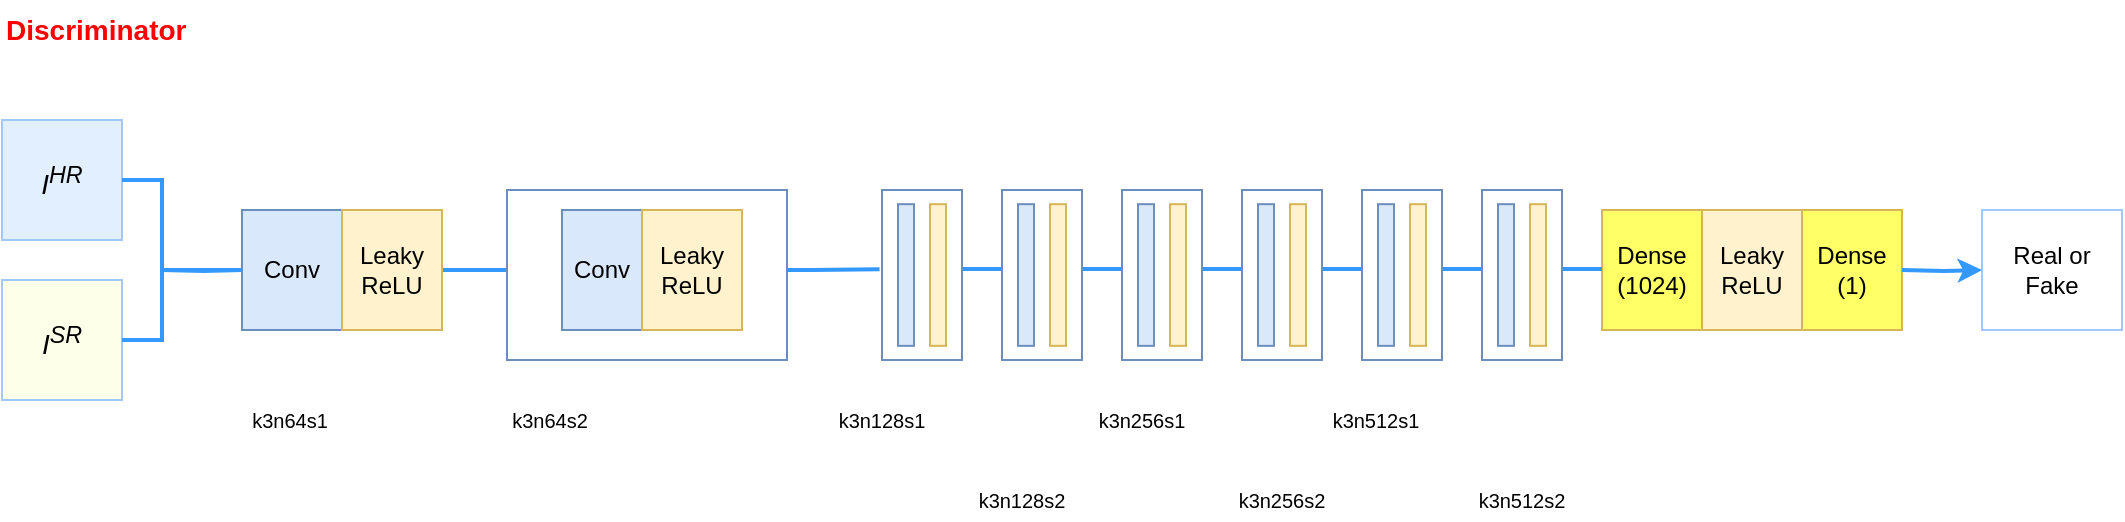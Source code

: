 <mxfile version="26.2.14">
  <diagram name="第 1 页" id="zd6RHvnpCG602YXMuTFv">
    <mxGraphModel dx="1816" dy="1106" grid="1" gridSize="10" guides="1" tooltips="1" connect="1" arrows="1" fold="1" page="1" pageScale="1" pageWidth="827" pageHeight="1169" math="0" shadow="0">
      <root>
        <mxCell id="0" />
        <mxCell id="1" parent="0" />
        <mxCell id="ZQzBsFarwEVN76N8cBqX-27" style="edgeStyle=orthogonalEdgeStyle;rounded=0;orthogonalLoop=1;jettySize=auto;html=1;endArrow=none;endFill=1;strokeColor=#3399FF;strokeWidth=2;startFill=0;" edge="1" parent="1" source="ZQzBsFarwEVN76N8cBqX-7" target="ZQzBsFarwEVN76N8cBqX-9">
          <mxGeometry relative="1" as="geometry" />
        </mxCell>
        <mxCell id="ZQzBsFarwEVN76N8cBqX-1" style="edgeStyle=orthogonalEdgeStyle;rounded=0;orthogonalLoop=1;jettySize=auto;html=1;endArrow=none;endFill=1;strokeColor=#3399FF;strokeWidth=2;startFill=0;entryX=-0.031;entryY=0.466;entryDx=0;entryDy=0;entryPerimeter=0;" edge="1" parent="1" source="ZQzBsFarwEVN76N8cBqX-11" target="ZQzBsFarwEVN76N8cBqX-31">
          <mxGeometry relative="1" as="geometry">
            <mxPoint x="392.5" y="385" as="targetPoint" />
          </mxGeometry>
        </mxCell>
        <mxCell id="ZQzBsFarwEVN76N8cBqX-2" value="" style="rounded=0;whiteSpace=wrap;html=1;fillColor=#FFFFFF;strokeColor=#6c8ebf;" vertex="1" parent="1">
          <mxGeometry x="242.5" y="345" width="140" height="85" as="geometry" />
        </mxCell>
        <mxCell id="ZQzBsFarwEVN76N8cBqX-3" value="Discriminator" style="text;html=1;strokeColor=none;fillColor=none;align=left;verticalAlign=middle;whiteSpace=wrap;rounded=0;fontSize=14;fontColor=#FF0000;fontStyle=1" vertex="1" parent="1">
          <mxGeometry x="-10" y="250" width="120" height="30" as="geometry" />
        </mxCell>
        <mxCell id="ZQzBsFarwEVN76N8cBqX-4" value="&lt;i&gt;I&lt;sup&gt;HR&lt;/sup&gt;&lt;/i&gt;" style="shape=rectangle;whiteSpace=wrap;html=1;strokeColor=#a1c7ff;fillColor=#e1efff;fontSize=14;verticalAlign=middle;align=center;" vertex="1" parent="1">
          <mxGeometry x="-10" y="310" width="60" height="60" as="geometry" />
        </mxCell>
        <mxCell id="ZQzBsFarwEVN76N8cBqX-5" value="&lt;i&gt;I&lt;sup&gt;SR&lt;/sup&gt;&lt;/i&gt;" style="shape=rectangle;whiteSpace=wrap;html=1;strokeColor=#a1c7ff;fillColor=#FEFFE8;fontSize=14;verticalAlign=middle;align=center;" vertex="1" parent="1">
          <mxGeometry x="-10" y="390" width="60" height="60" as="geometry" />
        </mxCell>
        <mxCell id="ZQzBsFarwEVN76N8cBqX-6" value="Conv" style="rounded=0;whiteSpace=wrap;html=1;fillColor=#dae8fc;strokeColor=#6c8ebf;align=center;verticalAlign=middle;" vertex="1" parent="1">
          <mxGeometry x="110" y="355" width="50" height="60" as="geometry" />
        </mxCell>
        <mxCell id="ZQzBsFarwEVN76N8cBqX-7" value="Leaky ReLU" style="rounded=0;whiteSpace=wrap;html=1;fillColor=#fff2cc;strokeColor=#d6b656;align=center;verticalAlign=middle;" vertex="1" parent="1">
          <mxGeometry x="160" y="355" width="50" height="60" as="geometry" />
        </mxCell>
        <mxCell id="ZQzBsFarwEVN76N8cBqX-8" value="k3n64s1" style="text;html=1;strokeColor=none;fillColor=none;align=center;verticalAlign=middle;whiteSpace=wrap;rounded=0;fontSize=10;" vertex="1" parent="1">
          <mxGeometry x="84" y="450" width="100" height="20" as="geometry" />
        </mxCell>
        <mxCell id="ZQzBsFarwEVN76N8cBqX-9" value="Conv" style="rounded=0;whiteSpace=wrap;html=1;fillColor=#dae8fc;strokeColor=#6c8ebf;align=center;verticalAlign=middle;" vertex="1" parent="1">
          <mxGeometry x="270" y="355" width="40" height="60" as="geometry" />
        </mxCell>
        <mxCell id="ZQzBsFarwEVN76N8cBqX-11" value="Leaky ReLU" style="rounded=0;whiteSpace=wrap;html=1;fillColor=#fff2cc;strokeColor=#d6b656;align=center;verticalAlign=middle;" vertex="1" parent="1">
          <mxGeometry x="310" y="355" width="50" height="60" as="geometry" />
        </mxCell>
        <mxCell id="ZQzBsFarwEVN76N8cBqX-12" value="k3n64s2" style="text;html=1;strokeColor=none;fillColor=none;align=center;verticalAlign=middle;whiteSpace=wrap;rounded=0;fontSize=10;" vertex="1" parent="1">
          <mxGeometry x="204" y="450" width="120" height="20" as="geometry" />
        </mxCell>
        <mxCell id="ZQzBsFarwEVN76N8cBqX-13" value="k3n128s1" style="text;html=1;strokeColor=none;fillColor=none;align=center;verticalAlign=middle;whiteSpace=wrap;rounded=0;fontSize=10;" vertex="1" parent="1">
          <mxGeometry x="370" y="450" width="120" height="20" as="geometry" />
        </mxCell>
        <mxCell id="ZQzBsFarwEVN76N8cBqX-14" value="k3n128s2" style="text;html=1;strokeColor=none;fillColor=none;align=center;verticalAlign=middle;whiteSpace=wrap;rounded=0;fontSize=10;" vertex="1" parent="1">
          <mxGeometry x="440" y="490" width="120" height="20" as="geometry" />
        </mxCell>
        <mxCell id="ZQzBsFarwEVN76N8cBqX-15" value="k3n256s1" style="text;html=1;strokeColor=none;fillColor=none;align=center;verticalAlign=middle;whiteSpace=wrap;rounded=0;fontSize=10;" vertex="1" parent="1">
          <mxGeometry x="500" y="450" width="120" height="20" as="geometry" />
        </mxCell>
        <mxCell id="ZQzBsFarwEVN76N8cBqX-16" value="k3n256s2" style="text;html=1;strokeColor=none;fillColor=none;align=center;verticalAlign=middle;whiteSpace=wrap;rounded=0;fontSize=10;" vertex="1" parent="1">
          <mxGeometry x="570" y="490" width="120" height="20" as="geometry" />
        </mxCell>
        <mxCell id="ZQzBsFarwEVN76N8cBqX-17" value="k3n512s1" style="text;html=1;strokeColor=none;fillColor=none;align=center;verticalAlign=middle;whiteSpace=wrap;rounded=0;fontSize=10;" vertex="1" parent="1">
          <mxGeometry x="617" y="450" width="120" height="20" as="geometry" />
        </mxCell>
        <mxCell id="ZQzBsFarwEVN76N8cBqX-18" value="k3n512s2" style="text;html=1;strokeColor=none;fillColor=none;align=center;verticalAlign=middle;whiteSpace=wrap;rounded=0;fontSize=10;" vertex="1" parent="1">
          <mxGeometry x="690" y="490" width="120" height="20" as="geometry" />
        </mxCell>
        <mxCell id="ZQzBsFarwEVN76N8cBqX-19" value="Dense (1024)" style="rounded=0;whiteSpace=wrap;html=1;fillColor=#FFFF66;strokeColor=#d6b656;align=center;verticalAlign=middle;" vertex="1" parent="1">
          <mxGeometry x="790" y="355" width="50" height="60" as="geometry" />
        </mxCell>
        <mxCell id="ZQzBsFarwEVN76N8cBqX-20" value="Leaky ReLU" style="rounded=0;whiteSpace=wrap;html=1;fillColor=#fff2cc;strokeColor=#d6b656;align=center;verticalAlign=middle;" vertex="1" parent="1">
          <mxGeometry x="840" y="355.0" width="50" height="60" as="geometry" />
        </mxCell>
        <mxCell id="ZQzBsFarwEVN76N8cBqX-21" value="Dense (1)" style="rounded=0;whiteSpace=wrap;html=1;fillColor=#FFFF66;strokeColor=#d6b656;align=center;verticalAlign=middle;" vertex="1" parent="1">
          <mxGeometry x="890" y="355.0" width="50" height="60" as="geometry" />
        </mxCell>
        <mxCell id="ZQzBsFarwEVN76N8cBqX-23" value="Real or Fake" style="shape=rectangle;whiteSpace=wrap;html=1;strokeColor=#a1c7ff;fillColor=#FFFFFF;fontSize=12;verticalAlign=middle;align=center;" vertex="1" parent="1">
          <mxGeometry x="980" y="355.0" width="70" height="60" as="geometry" />
        </mxCell>
        <mxCell id="ZQzBsFarwEVN76N8cBqX-24" style="edgeStyle=orthogonalEdgeStyle;rounded=0;orthogonalLoop=1;jettySize=auto;html=1;endArrow=none;endFill=0;strokeColor=#3399FF;strokeWidth=2;" edge="1" parent="1" source="ZQzBsFarwEVN76N8cBqX-4" target="ZQzBsFarwEVN76N8cBqX-6">
          <mxGeometry relative="1" as="geometry">
            <mxPoint x="70" y="340" as="sourcePoint" />
            <mxPoint x="90" y="385" as="targetPoint" />
            <Array as="points">
              <mxPoint x="70" y="340" />
              <mxPoint x="70" y="385" />
            </Array>
          </mxGeometry>
        </mxCell>
        <mxCell id="ZQzBsFarwEVN76N8cBqX-25" style="edgeStyle=orthogonalEdgeStyle;rounded=0;orthogonalLoop=1;jettySize=auto;html=1;endArrow=none;endFill=0;strokeColor=#3399FF;strokeWidth=2;" edge="1" parent="1" source="ZQzBsFarwEVN76N8cBqX-5" target="ZQzBsFarwEVN76N8cBqX-6">
          <mxGeometry relative="1" as="geometry">
            <mxPoint x="70" y="420" as="sourcePoint" />
            <mxPoint x="90" y="385" as="targetPoint" />
            <Array as="points">
              <mxPoint x="70" y="420" />
              <mxPoint x="70" y="385" />
            </Array>
          </mxGeometry>
        </mxCell>
        <mxCell id="ZQzBsFarwEVN76N8cBqX-26" style="edgeStyle=orthogonalEdgeStyle;rounded=0;orthogonalLoop=1;jettySize=auto;html=1;endArrow=none;endFill=1;strokeColor=#3399FF;strokeWidth=2;startFill=0;" edge="1" parent="1" target="ZQzBsFarwEVN76N8cBqX-6">
          <mxGeometry relative="1" as="geometry">
            <mxPoint x="70" y="385" as="sourcePoint" />
          </mxGeometry>
        </mxCell>
        <mxCell id="ZQzBsFarwEVN76N8cBqX-28" style="edgeStyle=orthogonalEdgeStyle;rounded=0;orthogonalLoop=1;jettySize=auto;html=1;endArrow=none;endFill=1;strokeColor=#3399FF;strokeWidth=2;startFill=0;" edge="1" parent="1">
          <mxGeometry relative="1" as="geometry">
            <mxPoint x="469" y="384.52" as="sourcePoint" />
            <mxPoint x="490" y="384.52" as="targetPoint" />
          </mxGeometry>
        </mxCell>
        <mxCell id="ZQzBsFarwEVN76N8cBqX-29" style="edgeStyle=orthogonalEdgeStyle;rounded=0;orthogonalLoop=1;jettySize=auto;html=1;endArrow=classic;endFill=1;strokeColor=#3399FF;strokeWidth=2;" edge="1" parent="1" target="ZQzBsFarwEVN76N8cBqX-23">
          <mxGeometry relative="1" as="geometry">
            <mxPoint x="940" y="385" as="sourcePoint" />
          </mxGeometry>
        </mxCell>
        <mxCell id="ZQzBsFarwEVN76N8cBqX-30" value="" style="group" vertex="1" connectable="0" parent="1">
          <mxGeometry x="430" y="345" width="40" height="85" as="geometry" />
        </mxCell>
        <mxCell id="ZQzBsFarwEVN76N8cBqX-31" value="" style="rounded=0;whiteSpace=wrap;html=1;fillColor=#FFFFFF;strokeColor=#6c8ebf;" vertex="1" parent="ZQzBsFarwEVN76N8cBqX-30">
          <mxGeometry width="40" height="85" as="geometry" />
        </mxCell>
        <mxCell id="ZQzBsFarwEVN76N8cBqX-33" value="" style="rounded=0;whiteSpace=wrap;html=1;fillColor=#fff2cc;strokeColor=#d6b656;" vertex="1" parent="ZQzBsFarwEVN76N8cBqX-30">
          <mxGeometry x="24" y="7.083" width="8" height="70.833" as="geometry" />
        </mxCell>
        <mxCell id="ZQzBsFarwEVN76N8cBqX-34" value="" style="rounded=0;whiteSpace=wrap;html=1;fillColor=#dae8fc;strokeColor=#6c8ebf;" vertex="1" parent="ZQzBsFarwEVN76N8cBqX-30">
          <mxGeometry x="8" y="7.083" width="8" height="70.833" as="geometry" />
        </mxCell>
        <mxCell id="ZQzBsFarwEVN76N8cBqX-35" style="edgeStyle=orthogonalEdgeStyle;rounded=0;orthogonalLoop=1;jettySize=auto;html=1;endArrow=none;endFill=1;strokeColor=#3399FF;strokeWidth=2;startFill=0;" edge="1" parent="1">
          <mxGeometry relative="1" as="geometry">
            <mxPoint x="529" y="384.52" as="sourcePoint" />
            <mxPoint x="550" y="384.52" as="targetPoint" />
          </mxGeometry>
        </mxCell>
        <mxCell id="ZQzBsFarwEVN76N8cBqX-36" value="" style="group" vertex="1" connectable="0" parent="1">
          <mxGeometry x="490" y="345" width="40" height="85" as="geometry" />
        </mxCell>
        <mxCell id="ZQzBsFarwEVN76N8cBqX-37" value="" style="rounded=0;whiteSpace=wrap;html=1;fillColor=#FFFFFF;strokeColor=#6c8ebf;" vertex="1" parent="ZQzBsFarwEVN76N8cBqX-36">
          <mxGeometry width="40" height="85" as="geometry" />
        </mxCell>
        <mxCell id="ZQzBsFarwEVN76N8cBqX-39" value="" style="rounded=0;whiteSpace=wrap;html=1;fillColor=#fff2cc;strokeColor=#d6b656;" vertex="1" parent="ZQzBsFarwEVN76N8cBqX-36">
          <mxGeometry x="24" y="7.083" width="8" height="70.833" as="geometry" />
        </mxCell>
        <mxCell id="ZQzBsFarwEVN76N8cBqX-40" value="" style="rounded=0;whiteSpace=wrap;html=1;fillColor=#dae8fc;strokeColor=#6c8ebf;" vertex="1" parent="ZQzBsFarwEVN76N8cBqX-36">
          <mxGeometry x="8" y="7.083" width="8" height="70.833" as="geometry" />
        </mxCell>
        <mxCell id="ZQzBsFarwEVN76N8cBqX-41" style="edgeStyle=orthogonalEdgeStyle;rounded=0;orthogonalLoop=1;jettySize=auto;html=1;endArrow=none;endFill=1;strokeColor=#3399FF;strokeWidth=2;startFill=0;" edge="1" parent="1">
          <mxGeometry relative="1" as="geometry">
            <mxPoint x="589" y="384.52" as="sourcePoint" />
            <mxPoint x="610" y="384.52" as="targetPoint" />
          </mxGeometry>
        </mxCell>
        <mxCell id="ZQzBsFarwEVN76N8cBqX-42" value="" style="group" vertex="1" connectable="0" parent="1">
          <mxGeometry x="550" y="345" width="40" height="85" as="geometry" />
        </mxCell>
        <mxCell id="ZQzBsFarwEVN76N8cBqX-43" value="" style="rounded=0;whiteSpace=wrap;html=1;fillColor=#FFFFFF;strokeColor=#6c8ebf;" vertex="1" parent="ZQzBsFarwEVN76N8cBqX-42">
          <mxGeometry width="40" height="85" as="geometry" />
        </mxCell>
        <mxCell id="ZQzBsFarwEVN76N8cBqX-45" value="" style="rounded=0;whiteSpace=wrap;html=1;fillColor=#fff2cc;strokeColor=#d6b656;" vertex="1" parent="ZQzBsFarwEVN76N8cBqX-42">
          <mxGeometry x="24" y="7.083" width="8" height="70.833" as="geometry" />
        </mxCell>
        <mxCell id="ZQzBsFarwEVN76N8cBqX-46" value="" style="rounded=0;whiteSpace=wrap;html=1;fillColor=#dae8fc;strokeColor=#6c8ebf;" vertex="1" parent="ZQzBsFarwEVN76N8cBqX-42">
          <mxGeometry x="8" y="7.083" width="8" height="70.833" as="geometry" />
        </mxCell>
        <mxCell id="ZQzBsFarwEVN76N8cBqX-47" style="edgeStyle=orthogonalEdgeStyle;rounded=0;orthogonalLoop=1;jettySize=auto;html=1;endArrow=none;endFill=1;strokeColor=#3399FF;strokeWidth=2;startFill=0;" edge="1" parent="1">
          <mxGeometry relative="1" as="geometry">
            <mxPoint x="649" y="384.52" as="sourcePoint" />
            <mxPoint x="670" y="384.52" as="targetPoint" />
          </mxGeometry>
        </mxCell>
        <mxCell id="ZQzBsFarwEVN76N8cBqX-48" value="" style="group" vertex="1" connectable="0" parent="1">
          <mxGeometry x="610" y="345" width="40" height="85" as="geometry" />
        </mxCell>
        <mxCell id="ZQzBsFarwEVN76N8cBqX-49" value="" style="rounded=0;whiteSpace=wrap;html=1;fillColor=#FFFFFF;strokeColor=#6c8ebf;" vertex="1" parent="ZQzBsFarwEVN76N8cBqX-48">
          <mxGeometry width="40" height="85" as="geometry" />
        </mxCell>
        <mxCell id="ZQzBsFarwEVN76N8cBqX-51" value="" style="rounded=0;whiteSpace=wrap;html=1;fillColor=#fff2cc;strokeColor=#d6b656;" vertex="1" parent="ZQzBsFarwEVN76N8cBqX-48">
          <mxGeometry x="24" y="7.083" width="8" height="70.833" as="geometry" />
        </mxCell>
        <mxCell id="ZQzBsFarwEVN76N8cBqX-52" value="" style="rounded=0;whiteSpace=wrap;html=1;fillColor=#dae8fc;strokeColor=#6c8ebf;" vertex="1" parent="ZQzBsFarwEVN76N8cBqX-48">
          <mxGeometry x="8" y="7.083" width="8" height="70.833" as="geometry" />
        </mxCell>
        <mxCell id="ZQzBsFarwEVN76N8cBqX-53" style="edgeStyle=orthogonalEdgeStyle;rounded=0;orthogonalLoop=1;jettySize=auto;html=1;endArrow=none;endFill=1;strokeColor=#3399FF;strokeWidth=2;startFill=0;" edge="1" parent="1">
          <mxGeometry relative="1" as="geometry">
            <mxPoint x="709" y="384.52" as="sourcePoint" />
            <mxPoint x="730" y="384.52" as="targetPoint" />
          </mxGeometry>
        </mxCell>
        <mxCell id="ZQzBsFarwEVN76N8cBqX-54" value="" style="group" vertex="1" connectable="0" parent="1">
          <mxGeometry x="670" y="345" width="40" height="85" as="geometry" />
        </mxCell>
        <mxCell id="ZQzBsFarwEVN76N8cBqX-55" value="" style="rounded=0;whiteSpace=wrap;html=1;fillColor=#FFFFFF;strokeColor=#6c8ebf;" vertex="1" parent="ZQzBsFarwEVN76N8cBqX-54">
          <mxGeometry width="40" height="85" as="geometry" />
        </mxCell>
        <mxCell id="ZQzBsFarwEVN76N8cBqX-57" value="" style="rounded=0;whiteSpace=wrap;html=1;fillColor=#fff2cc;strokeColor=#d6b656;" vertex="1" parent="ZQzBsFarwEVN76N8cBqX-54">
          <mxGeometry x="24" y="7.083" width="8" height="70.833" as="geometry" />
        </mxCell>
        <mxCell id="ZQzBsFarwEVN76N8cBqX-58" value="" style="rounded=0;whiteSpace=wrap;html=1;fillColor=#dae8fc;strokeColor=#6c8ebf;" vertex="1" parent="ZQzBsFarwEVN76N8cBqX-54">
          <mxGeometry x="8" y="7.083" width="8" height="70.833" as="geometry" />
        </mxCell>
        <mxCell id="ZQzBsFarwEVN76N8cBqX-59" style="edgeStyle=orthogonalEdgeStyle;rounded=0;orthogonalLoop=1;jettySize=auto;html=1;endArrow=none;endFill=1;strokeColor=#3399FF;strokeWidth=2;startFill=0;" edge="1" parent="1">
          <mxGeometry relative="1" as="geometry">
            <mxPoint x="769" y="384.52" as="sourcePoint" />
            <mxPoint x="790" y="384.52" as="targetPoint" />
          </mxGeometry>
        </mxCell>
        <mxCell id="ZQzBsFarwEVN76N8cBqX-60" value="" style="group" vertex="1" connectable="0" parent="1">
          <mxGeometry x="730" y="345" width="40" height="85" as="geometry" />
        </mxCell>
        <mxCell id="ZQzBsFarwEVN76N8cBqX-61" value="" style="rounded=0;whiteSpace=wrap;html=1;fillColor=#FFFFFF;strokeColor=#6c8ebf;" vertex="1" parent="ZQzBsFarwEVN76N8cBqX-60">
          <mxGeometry width="40" height="85" as="geometry" />
        </mxCell>
        <mxCell id="ZQzBsFarwEVN76N8cBqX-63" value="" style="rounded=0;whiteSpace=wrap;html=1;fillColor=#fff2cc;strokeColor=#d6b656;" vertex="1" parent="ZQzBsFarwEVN76N8cBqX-60">
          <mxGeometry x="24" y="7.083" width="8" height="70.833" as="geometry" />
        </mxCell>
        <mxCell id="ZQzBsFarwEVN76N8cBqX-64" value="" style="rounded=0;whiteSpace=wrap;html=1;fillColor=#dae8fc;strokeColor=#6c8ebf;" vertex="1" parent="ZQzBsFarwEVN76N8cBqX-60">
          <mxGeometry x="8" y="7.083" width="8" height="70.833" as="geometry" />
        </mxCell>
      </root>
    </mxGraphModel>
  </diagram>
</mxfile>
